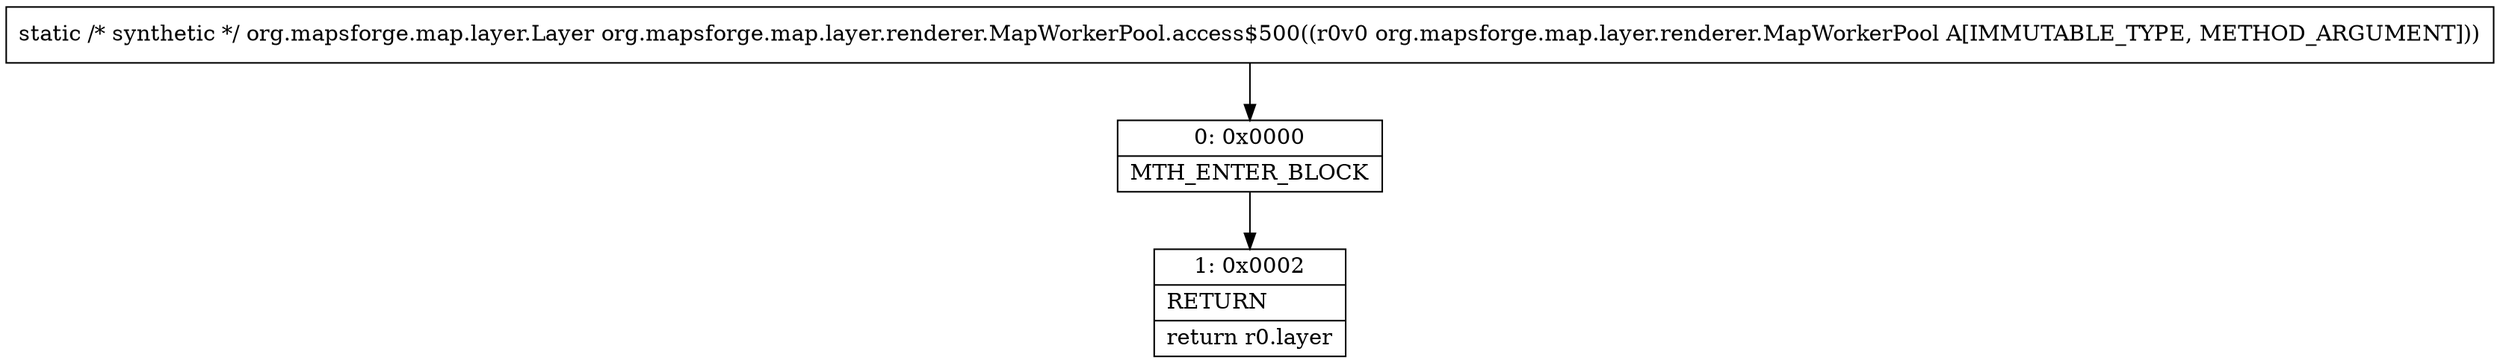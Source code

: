 digraph "CFG fororg.mapsforge.map.layer.renderer.MapWorkerPool.access$500(Lorg\/mapsforge\/map\/layer\/renderer\/MapWorkerPool;)Lorg\/mapsforge\/map\/layer\/Layer;" {
Node_0 [shape=record,label="{0\:\ 0x0000|MTH_ENTER_BLOCK\l}"];
Node_1 [shape=record,label="{1\:\ 0x0002|RETURN\l|return r0.layer\l}"];
MethodNode[shape=record,label="{static \/* synthetic *\/ org.mapsforge.map.layer.Layer org.mapsforge.map.layer.renderer.MapWorkerPool.access$500((r0v0 org.mapsforge.map.layer.renderer.MapWorkerPool A[IMMUTABLE_TYPE, METHOD_ARGUMENT])) }"];
MethodNode -> Node_0;
Node_0 -> Node_1;
}

